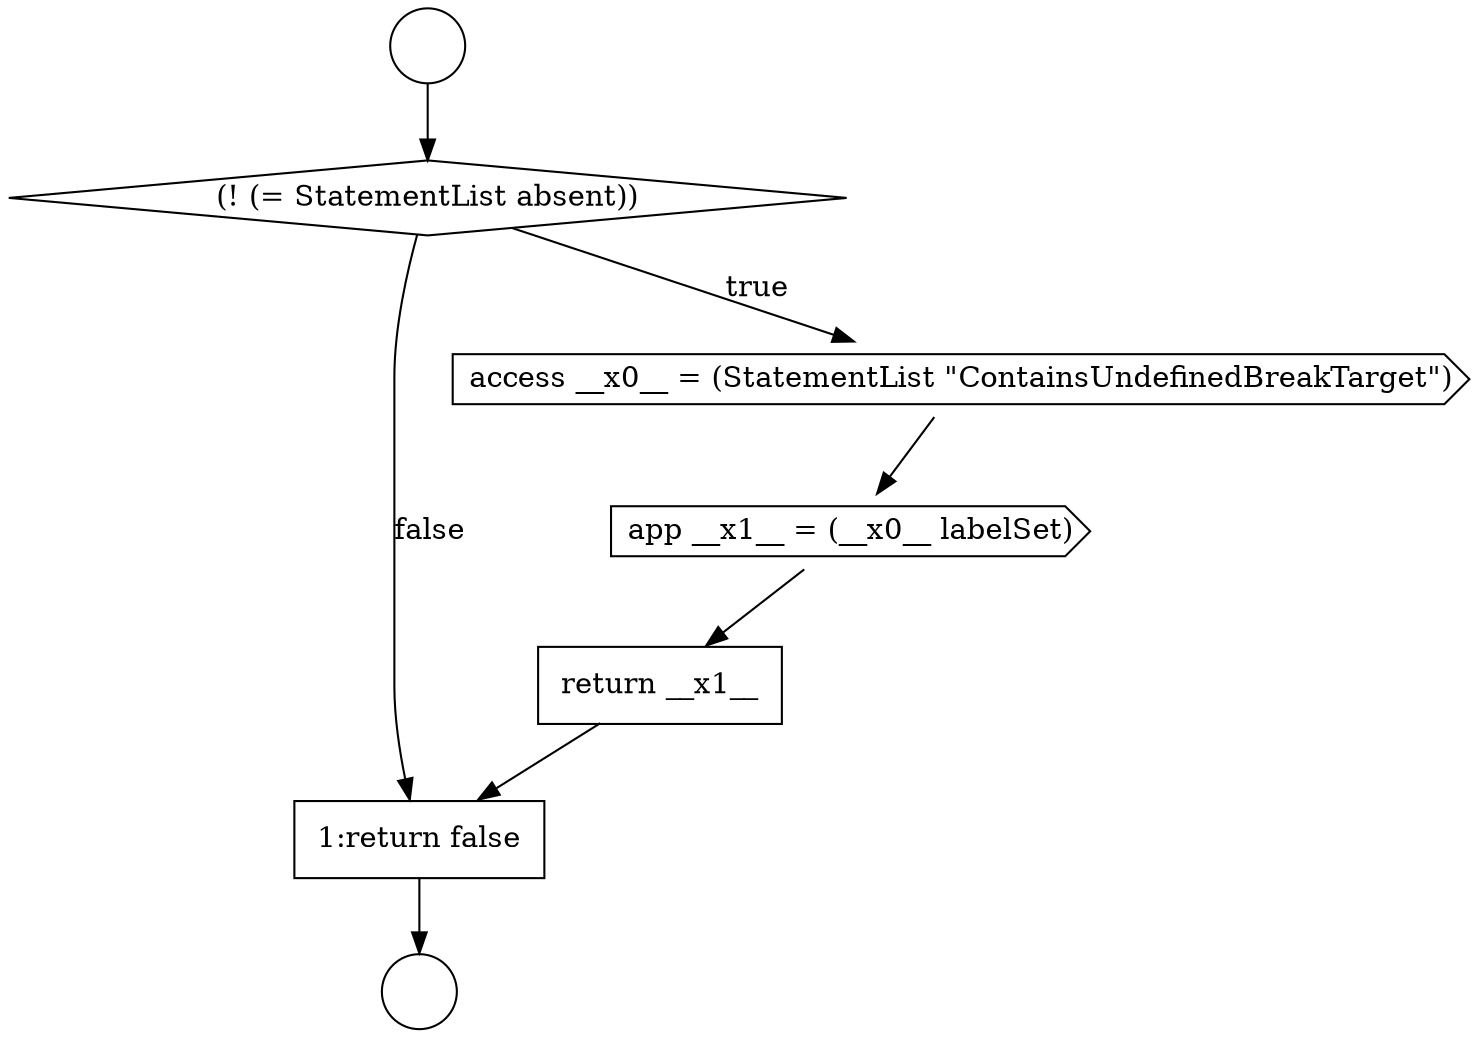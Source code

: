 digraph {
  node8224 [shape=none, margin=0, label=<<font color="black">
    <table border="0" cellborder="1" cellspacing="0" cellpadding="10">
      <tr><td align="left">1:return false</td></tr>
    </table>
  </font>> color="black" fillcolor="white" style=filled]
  node8220 [shape=diamond, label=<<font color="black">(! (= StatementList absent))</font>> color="black" fillcolor="white" style=filled]
  node8223 [shape=none, margin=0, label=<<font color="black">
    <table border="0" cellborder="1" cellspacing="0" cellpadding="10">
      <tr><td align="left">return __x1__</td></tr>
    </table>
  </font>> color="black" fillcolor="white" style=filled]
  node8219 [shape=circle label=" " color="black" fillcolor="white" style=filled]
  node8222 [shape=cds, label=<<font color="black">app __x1__ = (__x0__ labelSet)</font>> color="black" fillcolor="white" style=filled]
  node8218 [shape=circle label=" " color="black" fillcolor="white" style=filled]
  node8221 [shape=cds, label=<<font color="black">access __x0__ = (StatementList &quot;ContainsUndefinedBreakTarget&quot;)</font>> color="black" fillcolor="white" style=filled]
  node8223 -> node8224 [ color="black"]
  node8224 -> node8219 [ color="black"]
  node8218 -> node8220 [ color="black"]
  node8221 -> node8222 [ color="black"]
  node8222 -> node8223 [ color="black"]
  node8220 -> node8221 [label=<<font color="black">true</font>> color="black"]
  node8220 -> node8224 [label=<<font color="black">false</font>> color="black"]
}
